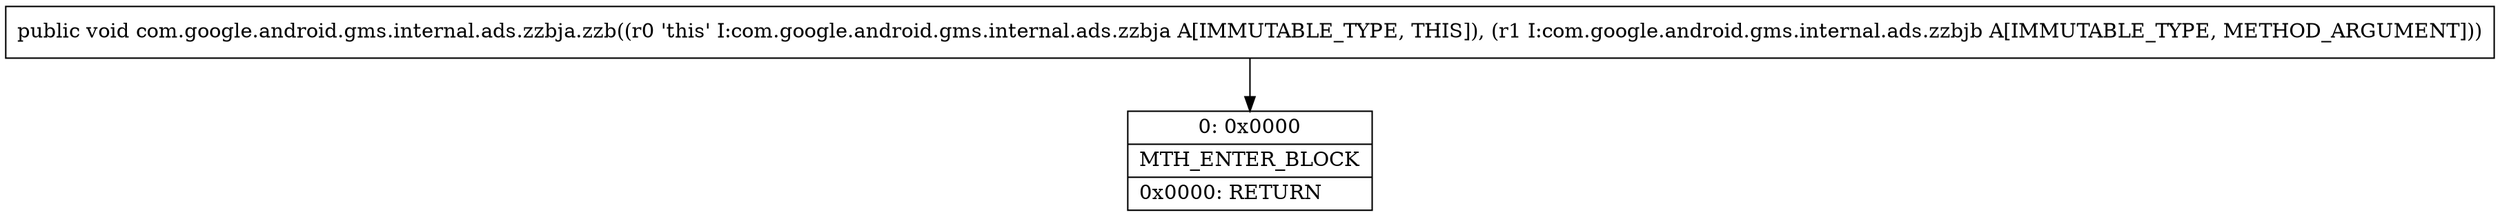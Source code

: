 digraph "CFG forcom.google.android.gms.internal.ads.zzbja.zzb(Lcom\/google\/android\/gms\/internal\/ads\/zzbjb;)V" {
Node_0 [shape=record,label="{0\:\ 0x0000|MTH_ENTER_BLOCK\l|0x0000: RETURN   \l}"];
MethodNode[shape=record,label="{public void com.google.android.gms.internal.ads.zzbja.zzb((r0 'this' I:com.google.android.gms.internal.ads.zzbja A[IMMUTABLE_TYPE, THIS]), (r1 I:com.google.android.gms.internal.ads.zzbjb A[IMMUTABLE_TYPE, METHOD_ARGUMENT])) }"];
MethodNode -> Node_0;
}

